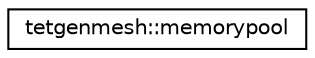 digraph "Graphical Class Hierarchy"
{
  edge [fontname="Helvetica",fontsize="10",labelfontname="Helvetica",labelfontsize="10"];
  node [fontname="Helvetica",fontsize="10",shape=record];
  rankdir="LR";
  Node0 [label="tetgenmesh::memorypool",height=0.2,width=0.4,color="black", fillcolor="white", style="filled",URL="$classtetgenmesh_1_1memorypool.html"];
}
